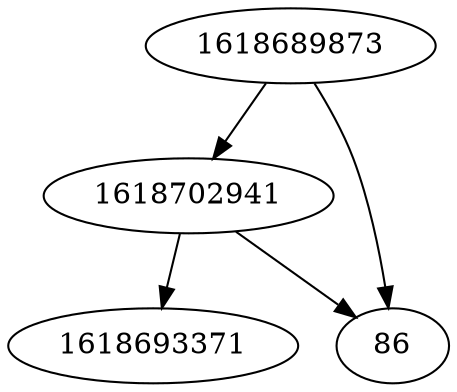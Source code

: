 strict digraph  {
1618689873;
1618693371;
1618702941;
86;
1618689873 -> 86;
1618689873 -> 1618702941;
1618702941 -> 86;
1618702941 -> 1618693371;
}
